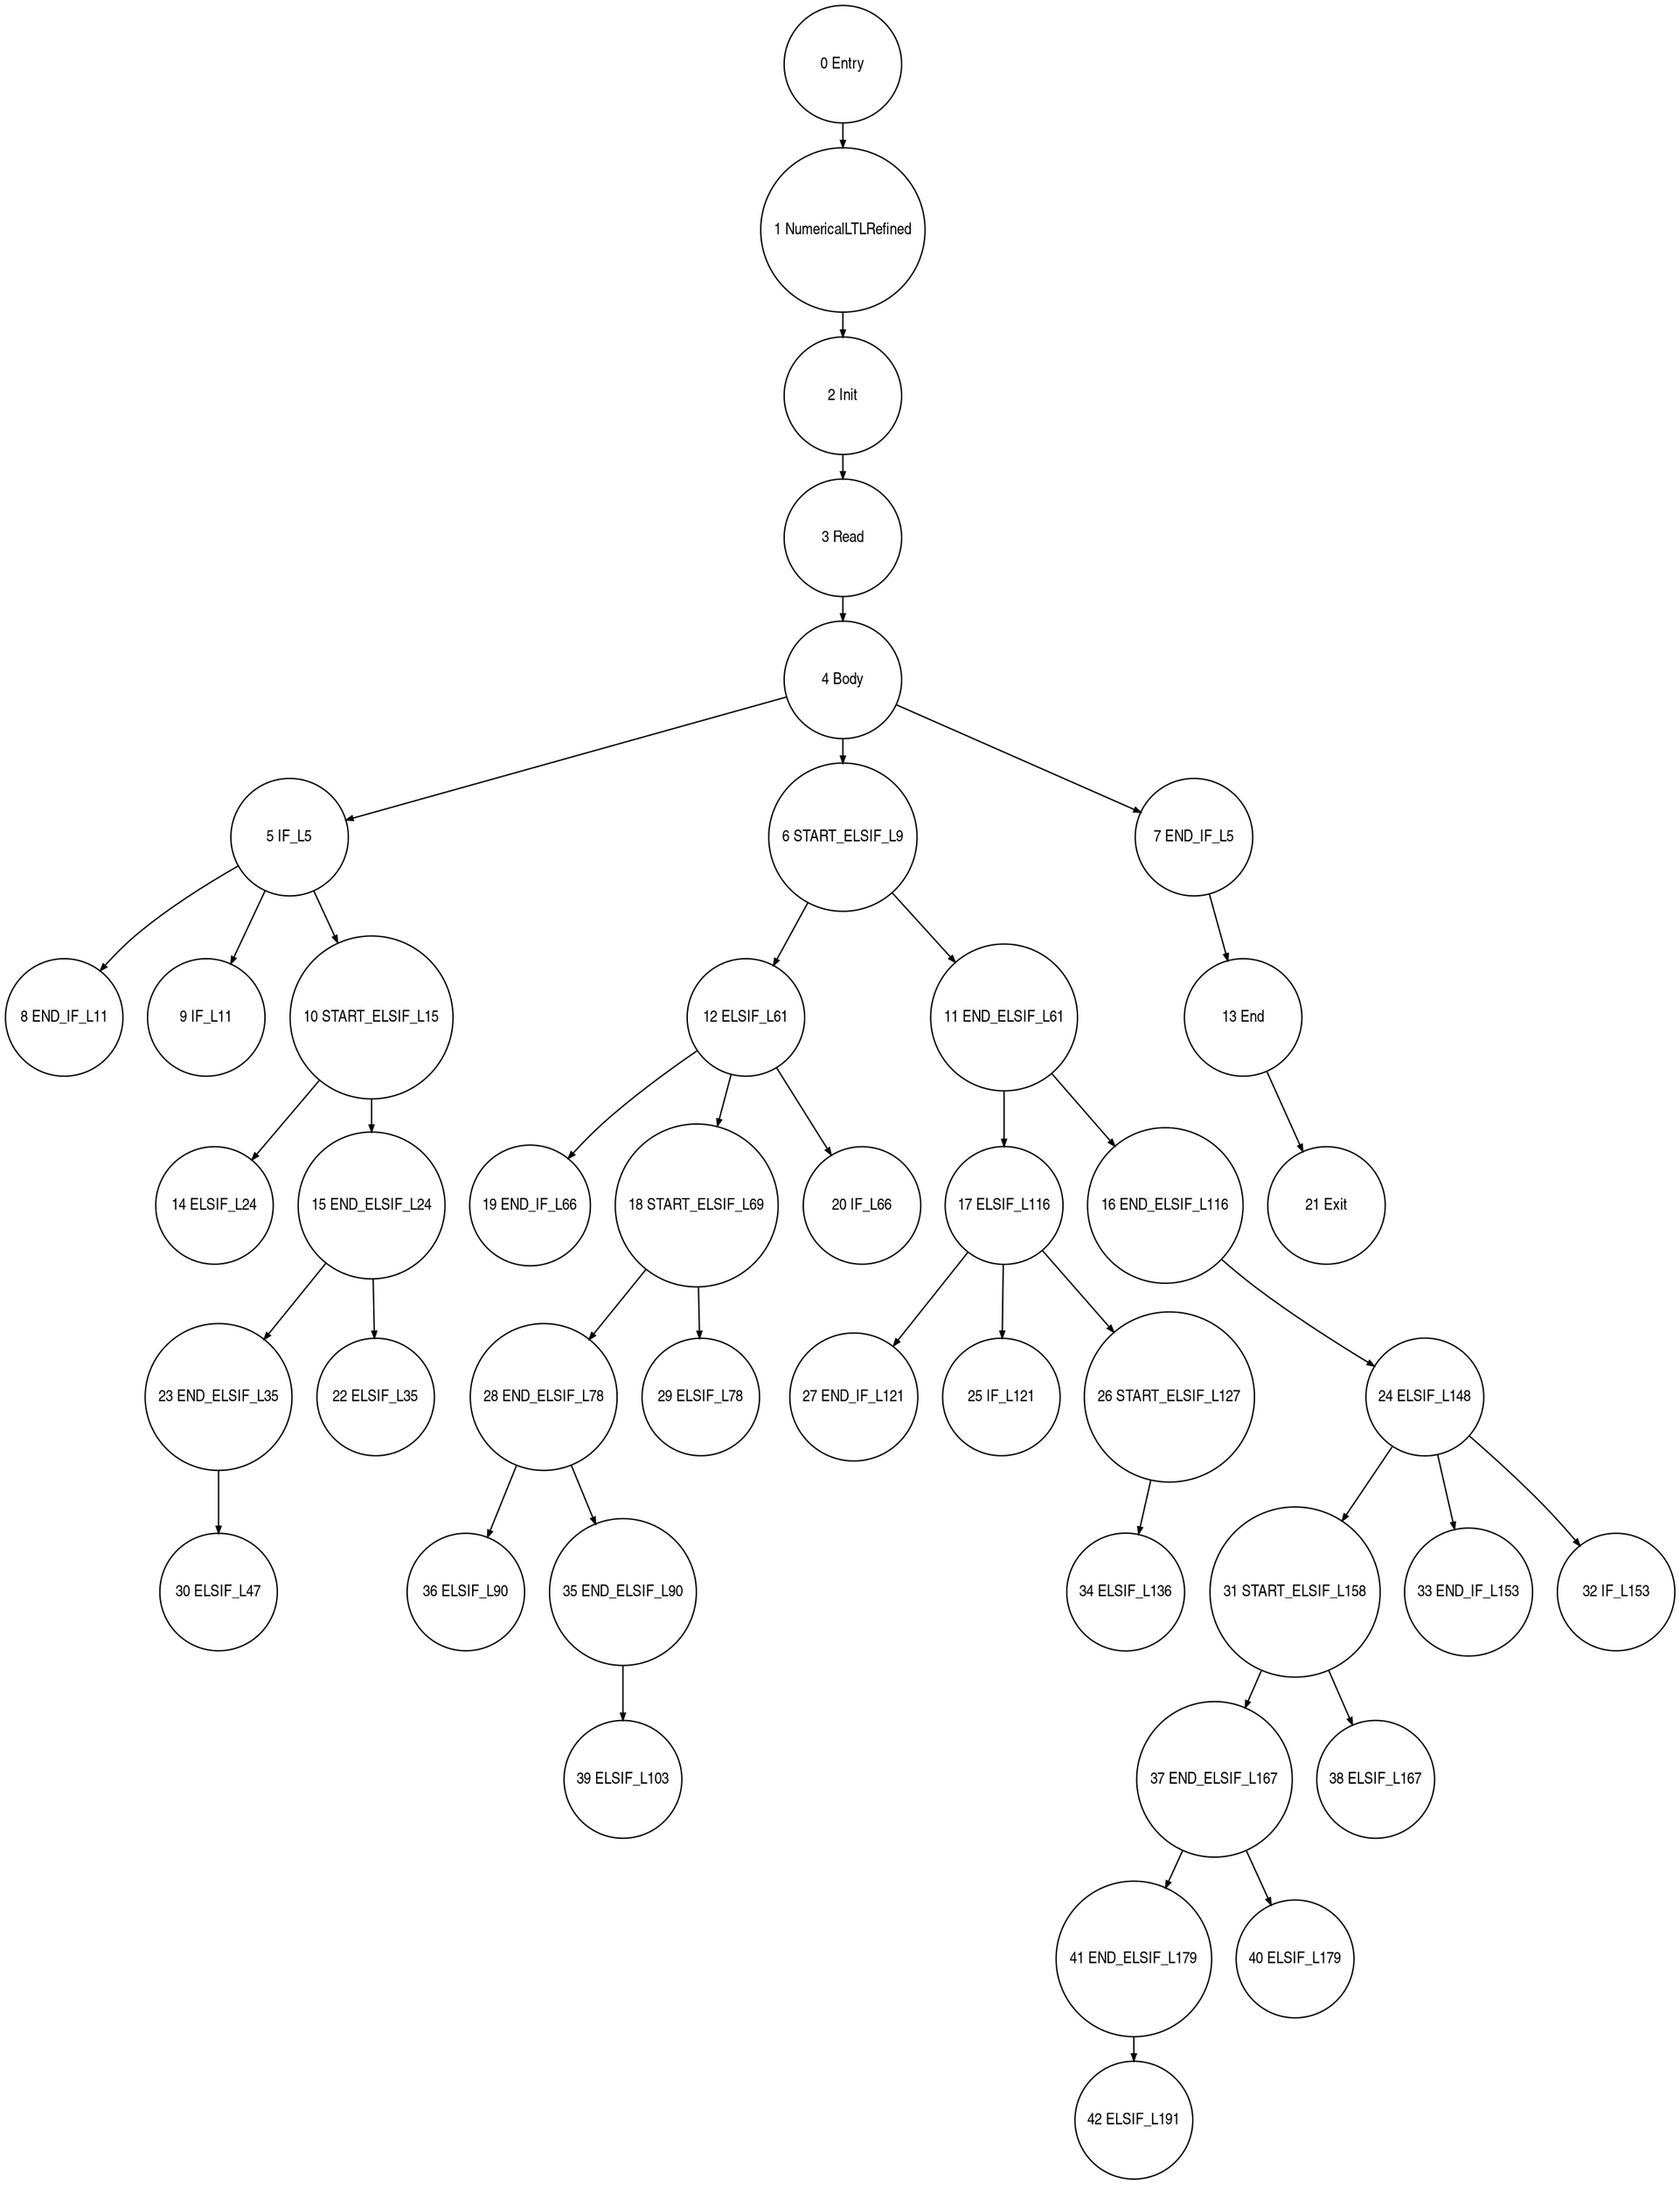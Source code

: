 digraph G {
  ranksep=.25;
  edge [arrowsize=.5]
  node [shape=circle, fontname="ArialNarrow",
        fontsize=12,  height=1.2];
  "27 END_IF_L121"; "1 NumericalLTLRefined"; "24 ELSIF_L148"; "21 Exit"; "8 END_IF_L11"; "13 End"; "36 ELSIF_L90"; "42 ELSIF_L191"; "28 END_ELSIF_L78"; "25 IF_L121"; "30 ELSIF_L47"; "5 IF_L5"; "6 START_ELSIF_L9"; "37 END_ELSIF_L167"; "19 END_IF_L66"; "12 ELSIF_L61"; "23 END_ELSIF_L35"; "9 IF_L11"; "41 END_ELSIF_L179"; "7 END_IF_L5"; "31 START_ELSIF_L158"; "14 ELSIF_L24"; "40 ELSIF_L179"; "33 END_IF_L153"; "26 START_ELSIF_L127"; "34 ELSIF_L136"; "0 Entry"; "35 END_ELSIF_L90"; "2 Init"; "29 ELSIF_L78"; "22 ELSIF_L35"; "39 ELSIF_L103"; "4 Body"; "17 ELSIF_L116"; "16 END_ELSIF_L116"; "3 Read"; "11 END_ELSIF_L61"; "15 END_ELSIF_L24"; "38 ELSIF_L167"; "10 START_ELSIF_L15"; "32 IF_L153"; "18 START_ELSIF_L69"; "20 IF_L66"; 
  "26 START_ELSIF_L127" -> "34 ELSIF_L136";
  "15 END_ELSIF_L24" -> "22 ELSIF_L35";
  "15 END_ELSIF_L24" -> "23 END_ELSIF_L35";
  "3 Read" -> "4 Body";
  "2 Init" -> "3 Read";
  "0 Entry" -> "1 NumericalLTLRefined";
  "18 START_ELSIF_L69" -> "28 END_ELSIF_L78";
  "18 START_ELSIF_L69" -> "29 ELSIF_L78";
  "11 END_ELSIF_L61" -> "16 END_ELSIF_L116";
  "11 END_ELSIF_L61" -> "17 ELSIF_L116";
  "37 END_ELSIF_L167" -> "40 ELSIF_L179";
  "37 END_ELSIF_L167" -> "41 END_ELSIF_L179";
  "1 NumericalLTLRefined" -> "2 Init";
  "4 Body" -> "5 IF_L5";
  "4 Body" -> "6 START_ELSIF_L9";
  "4 Body" -> "7 END_IF_L5";
  "24 ELSIF_L148" -> "31 START_ELSIF_L158";
  "24 ELSIF_L148" -> "32 IF_L153";
  "24 ELSIF_L148" -> "33 END_IF_L153";
  "28 END_ELSIF_L78" -> "35 END_ELSIF_L90";
  "28 END_ELSIF_L78" -> "36 ELSIF_L90";
  "31 START_ELSIF_L158" -> "37 END_ELSIF_L167";
  "31 START_ELSIF_L158" -> "38 ELSIF_L167";
  "5 IF_L5" -> "8 END_IF_L11";
  "5 IF_L5" -> "9 IF_L11";
  "5 IF_L5" -> "10 START_ELSIF_L15";
  "23 END_ELSIF_L35" -> "30 ELSIF_L47";
  "7 END_IF_L5" -> "13 End";
  "35 END_ELSIF_L90" -> "39 ELSIF_L103";
  "16 END_ELSIF_L116" -> "24 ELSIF_L148";
  "6 START_ELSIF_L9" -> "11 END_ELSIF_L61";
  "6 START_ELSIF_L9" -> "12 ELSIF_L61";
  "10 START_ELSIF_L15" -> "14 ELSIF_L24";
  "10 START_ELSIF_L15" -> "15 END_ELSIF_L24";
  "17 ELSIF_L116" -> "25 IF_L121";
  "17 ELSIF_L116" -> "26 START_ELSIF_L127";
  "17 ELSIF_L116" -> "27 END_IF_L121";
  "41 END_ELSIF_L179" -> "42 ELSIF_L191";
  "12 ELSIF_L61" -> "18 START_ELSIF_L69";
  "12 ELSIF_L61" -> "19 END_IF_L66";
  "12 ELSIF_L61" -> "20 IF_L66";
  "13 End" -> "21 Exit";
}
